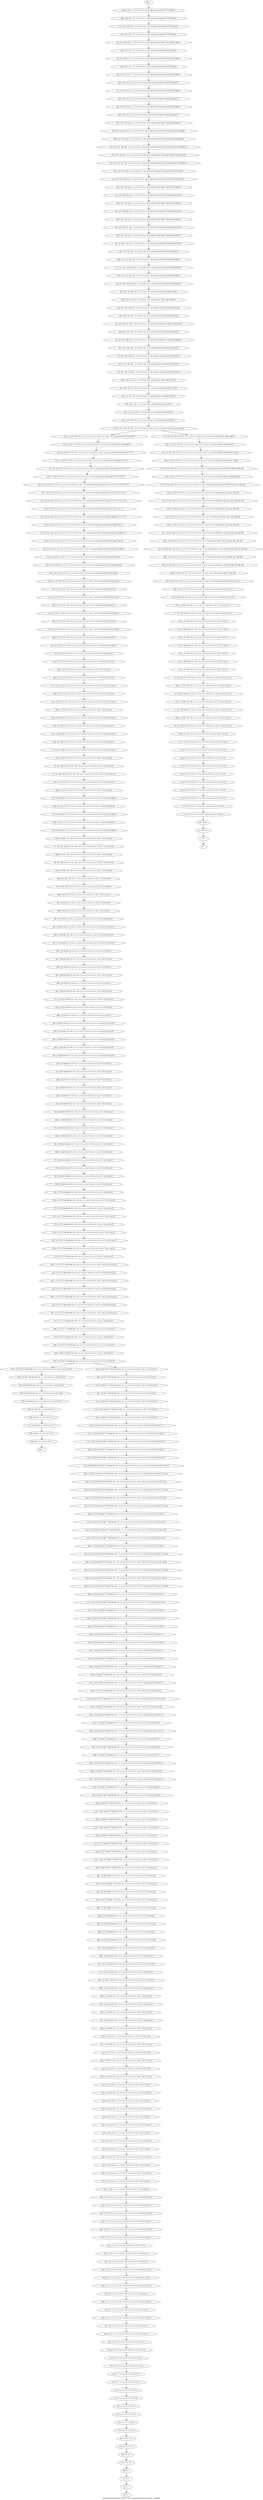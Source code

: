 digraph G {
graph [label="Tree-decomposition of width 11 for register allocator (function _waddch)"]
0[label="0 | : "];
1[label="1 | 177 : "];
2[label="2 | 176 177 : "];
3[label="3 | 15 176 : 0 1 2 3 4 5 6 7 8 9 10 11 16 17 18 19 "];
4[label="4 | 15 175 176 : 0 1 2 3 4 5 6 7 8 9 10 11 16 17 18 19 "];
5[label="5 | 15 174 175 176 : 0 1 2 3 4 5 6 7 8 9 10 11 16 17 18 19 "];
6[label="6 | 15 173 174 176 : 0 1 2 3 4 5 6 7 8 9 10 11 16 17 18 19 "];
7[label="7 | 15 172 173 176 : 0 1 2 3 4 5 6 7 8 9 10 11 16 17 18 19 "];
8[label="8 | 15 171 172 176 : 0 1 2 3 4 5 6 7 8 9 10 11 16 17 18 19 "];
9[label="9 | 15 170 171 172 176 : 0 1 2 3 4 5 6 7 8 9 10 11 16 17 18 19 "];
10[label="10 | 15 169 170 172 176 : 0 1 2 3 4 5 6 7 8 9 10 11 16 17 18 19 112 113 "];
11[label="11 | 15 168 169 172 176 : 0 1 2 3 4 5 6 7 8 9 10 11 16 17 18 19 112 113 "];
12[label="12 | 15 167 168 172 176 : 0 1 2 3 4 5 6 7 8 9 10 11 16 17 18 19 112 113 "];
13[label="13 | 15 166 167 172 176 : 0 1 2 3 4 5 6 7 8 9 10 11 16 17 18 19 112 113 "];
14[label="14 | 15 165 166 172 176 : 0 1 2 3 4 5 6 7 8 9 10 11 16 17 18 19 "];
15[label="15 | 15 164 165 172 176 : 0 1 2 3 4 5 6 7 8 9 10 11 16 17 18 19 "];
16[label="16 | 15 163 164 172 176 : 0 1 2 3 4 5 6 7 8 9 10 11 16 17 18 19 "];
17[label="17 | 15 162 163 172 176 : 0 1 2 3 4 5 6 7 8 9 10 11 16 17 18 19 110 111 "];
18[label="18 | 15 161 162 172 176 : 0 1 2 3 4 5 6 7 8 9 10 11 16 17 18 19 24 25 110 111 "];
19[label="19 | 15 160 161 172 176 : 0 1 2 3 4 5 6 7 8 9 10 11 16 17 18 19 24 25 60 61 108 109 110 111 "];
20[label="20 | 15 159 160 172 176 : 0 1 2 3 4 5 6 7 8 9 10 11 16 17 18 19 24 25 60 61 102 103 106 107 108 109 "];
21[label="21 | 15 158 159 172 176 : 0 1 2 3 4 5 6 7 8 9 10 11 16 17 18 19 24 25 60 61 102 103 104 105 106 107 108 109 "];
22[label="22 | 15 157 158 172 176 : 0 1 2 3 4 5 6 7 8 9 10 11 16 17 18 19 24 25 60 61 102 103 104 105 106 107 "];
23[label="23 | 15 156 157 172 176 : 0 1 2 3 4 5 6 7 8 9 10 11 16 17 18 19 24 25 60 61 102 103 104 105 "];
24[label="24 | 15 155 156 172 176 : 0 1 2 3 4 5 6 7 8 9 10 11 16 17 18 19 24 25 60 61 100 101 102 103 104 105 "];
25[label="25 | 15 154 155 172 176 : 0 1 2 3 4 5 6 7 8 9 10 11 16 17 18 19 24 25 60 61 66 67 98 99 100 101 102 103 "];
26[label="26 | 15 153 154 172 176 : 0 1 2 3 4 5 6 7 8 9 10 11 16 17 18 19 24 25 60 61 62 63 66 67 98 99 100 101 "];
27[label="27 | 15 152 153 172 176 : 0 1 2 3 4 5 6 7 8 9 10 11 16 17 18 19 24 25 60 61 62 63 66 67 98 99 "];
28[label="28 | 127 151 152 : 0 1 4 5 8 9 10 11 24 25 60 61 62 63 66 67 94 95 "];
29[label="29 | 127 150 151 152 : 0 1 4 5 8 9 10 11 24 25 60 61 62 63 66 67 94 95 "];
30[label="30 | 127 149 150 152 : 0 1 4 5 8 9 10 11 24 25 60 61 62 63 66 67 94 95 96 97 "];
31[label="31 | 127 148 149 152 : 0 1 4 5 8 9 10 11 24 25 60 61 62 63 66 67 94 95 96 97 "];
32[label="32 | 127 147 148 152 : 0 1 4 5 8 9 10 11 24 25 60 61 62 63 66 67 92 93 94 95 96 97 "];
33[label="33 | 127 146 147 152 : 0 1 4 5 8 9 10 11 24 25 60 61 62 63 66 67 86 87 92 93 94 95 "];
34[label="34 | 127 145 146 152 : 0 1 4 5 8 9 10 11 24 25 60 61 62 63 66 67 86 87 92 93 "];
35[label="35 | 127 144 145 152 : 0 1 4 5 8 9 10 11 24 25 60 61 62 63 66 67 86 87 "];
36[label="36 | 127 143 144 145 152 : 0 1 4 5 8 9 10 11 24 25 60 61 62 63 66 67 82 83 86 87 "];
37[label="37 | 127 142 143 145 152 : 0 1 4 5 8 9 10 11 24 25 60 61 62 63 66 67 82 83 86 87 "];
38[label="38 | 127 141 142 152 : 0 1 4 5 8 9 10 11 24 25 60 61 62 63 66 67 82 83 84 85 86 87 "];
39[label="39 | 127 140 141 152 : 0 1 4 5 8 9 10 11 24 25 60 61 62 63 66 67 82 83 84 85 86 87 "];
40[label="40 | 127 139 140 152 : 0 1 4 5 8 9 10 11 24 25 60 61 62 63 66 67 82 83 84 85 86 87 "];
41[label="41 | 127 138 139 140 : 0 1 4 5 8 9 10 11 24 25 60 61 62 63 66 67 82 83 84 85 86 87 "];
42[label="42 | 127 137 138 140 : 0 1 4 5 8 9 10 11 24 25 60 61 62 63 66 67 82 83 84 85 86 87 90 91 "];
43[label="43 | 127 136 137 140 : 0 1 4 5 8 9 10 11 24 25 60 61 62 63 66 67 82 83 84 85 86 87 88 89 90 91 "];
44[label="44 | 127 135 136 140 : 0 1 4 5 8 9 10 11 24 25 60 61 62 63 66 67 82 83 84 85 86 87 88 89 90 91 "];
45[label="45 | 127 134 135 140 : 0 1 4 5 8 9 10 11 24 25 60 61 62 63 66 67 82 83 84 85 86 87 88 89 "];
46[label="46 | 127 133 134 : 0 1 4 5 8 9 10 11 24 25 60 61 62 63 66 67 82 83 84 85 86 87 "];
47[label="47 | 127 132 133 : 0 1 4 5 8 9 10 11 24 25 60 61 62 63 66 67 82 83 84 85 86 87 "];
48[label="48 | 127 131 132 : 0 1 4 5 8 9 10 11 24 25 60 61 62 63 66 67 82 83 84 85 86 87 "];
49[label="49 | 127 130 131 : 0 1 4 5 8 9 10 11 24 25 60 61 62 63 66 67 80 81 82 83 84 85 "];
50[label="50 | 127 129 130 : 0 1 4 5 8 9 10 11 24 25 60 61 62 63 66 67 78 79 80 81 82 83 "];
51[label="51 | 127 128 129 : 0 1 4 5 8 9 10 11 24 25 60 61 62 63 66 67 78 79 80 81 "];
52[label="52 | 15 126 127 172 176 : 0 1 2 3 4 5 6 7 8 9 10 11 16 17 18 19 24 25 60 61 62 63 66 67 76 77 "];
53[label="53 | 15 125 126 172 176 : 0 1 2 3 4 5 6 7 8 9 10 11 16 17 18 19 24 25 60 61 62 63 66 67 74 75 76 77 "];
54[label="54 | 15 124 125 172 176 : 0 1 2 3 4 5 6 7 8 9 10 11 16 17 18 19 24 25 60 61 62 63 66 67 70 71 72 73 74 75 76 77 "];
55[label="55 | 15 123 124 172 176 : 0 1 2 3 4 5 6 7 8 9 10 11 16 17 18 19 24 25 60 61 62 63 66 67 70 71 72 73 74 75 "];
56[label="56 | 15 122 123 172 176 : 0 1 2 3 4 5 6 7 8 9 10 11 16 17 18 19 24 25 60 61 62 63 66 67 68 69 70 71 72 73 "];
57[label="57 | 15 121 122 172 176 : 0 1 2 3 4 5 6 7 8 9 10 11 16 17 18 19 24 25 60 61 62 63 64 65 66 67 68 69 70 71 "];
58[label="58 | 15 120 121 172 176 : 0 1 2 3 4 5 6 7 8 9 10 11 16 17 18 19 24 25 60 61 62 63 64 65 66 67 68 69 "];
59[label="59 | 15 119 120 172 176 : 0 1 2 3 4 5 6 7 8 9 10 11 16 17 18 19 24 25 60 61 62 63 64 65 66 67 "];
60[label="60 | 15 118 119 172 176 : 0 1 2 3 4 5 6 7 8 9 10 11 16 17 18 19 24 25 60 61 62 63 64 65 "];
61[label="61 | 15 117 118 172 176 : 0 1 2 3 4 5 6 7 8 9 10 11 16 17 18 19 24 25 58 59 60 61 62 63 "];
62[label="62 | 15 116 117 172 176 : 0 1 2 3 4 5 6 7 8 9 10 11 16 17 18 19 24 25 56 57 58 59 60 61 "];
63[label="63 | 15 115 116 172 176 : 0 1 2 3 4 5 6 7 8 9 10 11 16 17 18 19 24 25 54 55 56 57 58 59 "];
64[label="64 | 15 114 115 172 176 : 0 1 2 3 4 5 6 7 8 9 10 11 16 17 18 19 24 25 54 55 56 57 "];
65[label="65 | 15 113 114 172 176 : 0 1 2 3 4 5 6 7 8 9 10 11 16 17 18 19 24 25 54 55 "];
66[label="66 | 15 112 113 172 176 : 0 1 2 3 4 5 6 7 8 9 10 11 16 17 18 19 24 25 52 53 "];
67[label="67 | 15 111 112 113 172 176 : 0 1 2 3 4 5 6 7 8 9 10 11 16 17 18 19 24 25 52 53 "];
68[label="68 | 15 110 111 113 172 176 : 0 1 2 3 4 5 6 7 8 9 10 11 16 17 18 19 24 25 52 53 "];
69[label="69 | 15 109 110 113 172 176 : 0 1 2 3 4 5 6 7 8 9 10 11 16 17 18 19 24 25 50 51 "];
70[label="70 | 15 108 109 113 172 176 : 0 1 2 3 4 5 6 7 8 9 10 11 16 17 18 19 24 25 50 51 "];
71[label="71 | 15 107 108 113 172 176 : 0 1 2 3 4 5 6 7 8 9 10 11 16 17 18 19 24 25 50 51 "];
72[label="72 | 15 106 107 113 172 176 : 0 1 2 3 4 5 6 7 8 9 10 11 16 17 18 19 24 25 "];
73[label="73 | 15 105 106 107 113 172 176 : 0 1 2 3 4 5 6 7 8 9 10 11 16 17 18 19 24 25 "];
74[label="74 | 15 104 105 113 172 176 : 0 1 2 3 4 5 6 7 8 9 10 11 16 17 18 19 24 25 48 49 "];
75[label="75 | 15 103 104 113 172 176 : 0 1 2 3 4 5 6 7 8 9 10 11 16 17 18 19 24 25 48 49 "];
76[label="76 | 15 102 103 113 172 176 : 0 1 2 3 4 5 6 7 8 9 10 11 16 17 18 19 24 25 48 49 "];
77[label="77 | 15 101 102 113 172 176 : 0 1 2 3 4 5 6 7 8 9 10 11 16 17 18 19 24 25 "];
78[label="78 | 15 100 101 113 172 176 : 0 1 2 3 4 5 6 7 8 9 10 11 16 17 18 19 24 25 "];
79[label="79 | 15 99 100 172 176 : 0 1 2 3 4 5 6 7 8 9 10 11 16 17 18 19 24 25 "];
80[label="80 | 15 98 99 172 176 : 0 1 2 3 4 5 6 7 8 9 10 11 16 17 18 19 24 25 "];
81[label="81 | 15 97 98 172 176 : 0 1 2 3 4 5 6 7 8 9 10 11 16 17 18 19 24 25 46 47 "];
82[label="82 | 15 96 97 98 172 176 : 0 1 2 3 4 5 6 7 8 9 10 11 16 17 18 19 24 25 46 47 "];
83[label="83 | 15 95 96 98 172 176 : 0 1 2 3 4 5 6 7 8 9 10 11 16 17 18 19 24 25 46 47 "];
84[label="84 | 15 94 95 98 172 176 : 0 1 2 3 4 5 6 7 8 9 10 11 16 17 18 19 24 25 "];
85[label="85 | 15 93 94 98 172 176 : 0 1 2 3 4 5 6 7 8 9 10 11 16 17 18 19 24 25 "];
86[label="86 | 15 92 93 98 172 176 : 0 1 2 3 4 5 6 7 8 9 10 11 16 17 18 19 24 25 "];
87[label="87 | 15 91 92 93 98 172 176 : 0 1 2 3 4 5 6 7 8 9 10 11 16 17 18 19 24 25 "];
88[label="88 | 15 90 91 98 172 176 : 0 1 2 3 4 5 6 7 8 9 10 11 16 17 18 19 24 25 44 45 "];
89[label="89 | 15 89 90 98 172 176 : 0 1 2 3 4 5 6 7 8 9 10 11 16 17 18 19 24 25 44 45 "];
90[label="90 | 15 88 89 98 172 176 : 0 1 2 3 4 5 6 7 8 9 10 11 16 17 18 19 24 25 44 45 "];
91[label="91 | 15 87 88 98 172 176 : 0 1 2 3 4 5 6 7 8 9 10 11 16 17 18 19 24 25 "];
92[label="92 | 15 86 87 98 172 176 : 0 1 2 3 4 5 6 7 8 9 10 11 16 17 18 19 24 25 "];
93[label="93 | 15 85 86 98 172 176 : 0 1 2 3 4 5 6 7 8 9 10 11 16 17 18 19 24 25 "];
94[label="94 | 15 84 85 86 98 172 176 : 0 1 2 3 4 5 6 7 8 9 10 11 16 17 18 19 24 25 "];
95[label="95 | 15 83 84 86 98 172 176 : 0 1 2 3 4 5 6 7 8 9 10 11 16 17 18 19 24 25 "];
96[label="96 | 15 82 83 86 98 172 176 : 0 1 2 3 4 5 6 7 8 9 10 11 16 17 18 19 24 25 "];
97[label="97 | 15 81 82 86 98 172 176 : 0 1 2 3 4 5 6 7 8 9 10 11 16 17 18 19 24 25 "];
98[label="98 | 15 80 81 86 98 172 176 : 0 1 2 3 4 5 6 7 8 9 10 11 16 17 18 19 24 25 "];
99[label="99 | 15 79 80 86 98 172 176 : 0 1 2 3 4 5 6 7 8 9 10 11 16 17 18 19 24 25 "];
100[label="100 | 15 78 79 80 86 98 172 176 : 0 1 2 3 4 5 6 7 8 9 10 11 16 17 18 19 24 25 "];
101[label="101 | 15 77 78 80 86 98 172 176 : 0 1 2 3 4 5 6 7 8 9 10 11 16 17 18 19 24 25 "];
102[label="102 | 15 76 77 80 86 98 172 176 : 0 1 2 3 4 5 6 7 8 9 10 11 16 17 18 19 24 25 "];
103[label="103 | 15 75 76 77 80 86 98 172 176 : 0 1 2 3 4 5 6 7 8 9 10 11 16 17 18 19 24 25 "];
104[label="104 | 15 74 75 77 80 86 98 176 : 0 1 2 3 4 5 6 7 8 9 10 11 16 17 18 19 24 25 42 43 "];
105[label="105 | 15 73 74 77 80 86 98 176 : 0 1 2 3 4 5 6 7 8 9 10 11 16 17 18 19 24 25 42 43 "];
106[label="106 | 15 72 73 77 80 86 98 176 : 0 1 2 3 4 5 6 7 8 9 10 11 16 17 18 19 24 25 42 43 "];
107[label="107 | 15 71 72 77 80 86 98 176 : 0 1 2 3 4 5 6 7 8 9 10 11 16 17 18 19 24 25 42 43 "];
108[label="108 | 15 70 71 77 80 86 98 176 : 0 1 2 3 4 5 6 7 8 9 10 11 16 17 18 19 24 25 "];
109[label="109 | 15 69 70 77 80 86 98 176 : 0 1 2 3 4 5 6 7 8 9 10 11 16 17 18 19 24 25 "];
110[label="110 | 15 67 69 77 80 86 98 176 : 0 1 2 3 4 5 6 7 8 9 10 11 16 17 18 19 24 25 "];
111[label="111 | 67 68 69 : 0 1 4 5 8 9 10 11 "];
112[label="112 | 15 66 67 77 80 86 98 176 : 0 1 2 3 4 5 6 7 8 9 10 11 16 17 18 19 24 25 "];
113[label="113 | 15 65 66 77 80 86 98 176 : 0 1 2 3 4 5 6 7 8 9 10 11 16 17 18 19 24 25 "];
114[label="114 | 15 64 65 66 77 80 86 98 176 : 0 1 2 3 4 5 6 7 8 9 10 11 16 17 18 19 24 25 "];
115[label="115 | 15 63 64 66 77 80 86 98 176 : 0 1 2 3 4 5 6 7 8 9 10 11 16 17 18 19 24 25 34 35 36 37 "];
116[label="116 | 15 62 63 64 66 77 80 86 98 176 : 0 1 2 3 4 5 6 7 8 9 10 11 16 17 18 19 24 25 34 35 36 37 "];
117[label="117 | 15 61 62 63 64 66 77 80 86 98 176 : 0 1 2 3 4 5 6 7 8 9 10 11 16 17 18 19 24 25 34 35 36 37 "];
118[label="118 | 15 60 61 63 64 66 77 80 86 98 176 : 0 1 2 3 4 5 6 7 8 9 10 11 16 17 18 19 24 25 34 35 36 37 "];
119[label="119 | 15 59 60 61 63 64 66 77 80 86 98 176 : 0 1 2 3 4 5 6 7 8 9 10 11 16 17 18 19 24 25 34 35 36 37 40 41 "];
120[label="120 | 15 58 59 63 64 66 77 80 86 98 176 : 0 1 2 3 4 5 6 7 8 9 10 11 16 17 18 19 24 25 34 35 36 37 40 41 "];
121[label="121 | 15 57 58 63 64 66 77 80 86 98 176 : 0 1 2 3 4 5 6 7 8 9 10 11 16 17 18 19 24 25 34 35 36 37 40 41 "];
122[label="122 | 15 56 57 63 64 66 77 80 86 98 176 : 0 1 2 3 4 5 6 7 8 9 10 11 16 17 18 19 24 25 34 35 36 37 "];
123[label="123 | 15 55 56 57 63 64 66 77 80 86 98 176 : 0 1 2 3 4 5 6 7 8 9 10 11 16 17 18 19 24 25 34 35 36 37 "];
124[label="124 | 15 54 55 63 64 66 77 80 86 98 176 : 0 1 2 3 4 5 6 7 8 9 10 11 16 17 18 19 24 25 34 35 36 37 38 39 "];
125[label="125 | 15 53 54 63 64 66 77 80 86 98 176 : 0 1 2 3 4 5 6 7 8 9 10 11 16 17 18 19 24 25 34 35 36 37 38 39 "];
126[label="126 | 15 52 53 63 64 66 77 80 86 98 176 : 0 1 2 3 4 5 6 7 8 9 10 11 16 17 18 19 24 25 34 35 36 37 38 39 "];
127[label="127 | 15 51 52 63 64 66 77 80 86 98 176 : 0 1 2 3 4 5 6 7 8 9 10 11 16 17 18 19 24 25 34 35 36 37 "];
128[label="128 | 15 50 51 63 64 66 77 80 86 98 176 : 0 1 2 3 4 5 6 7 8 9 10 11 16 17 18 19 24 25 34 35 36 37 "];
129[label="129 | 15 49 50 63 66 77 80 86 98 176 : 0 1 2 3 4 5 6 7 8 9 10 11 16 17 18 19 24 25 34 35 36 37 "];
130[label="130 | 15 48 49 63 66 77 80 86 98 176 : 0 1 2 3 4 5 6 7 8 9 10 11 16 17 18 19 24 25 34 35 36 37 "];
131[label="131 | 15 47 48 66 77 80 86 98 176 : 0 1 2 3 4 5 6 7 8 9 10 11 16 17 18 19 24 25 34 35 36 37 "];
132[label="132 | 15 46 47 66 77 80 86 98 176 : 0 1 2 3 4 5 6 7 8 9 10 11 16 17 18 19 24 25 32 33 34 35 36 37 "];
133[label="133 | 15 45 46 66 77 80 86 98 176 : 0 1 2 3 4 5 6 7 8 9 10 11 16 17 18 19 24 25 32 33 34 35 "];
134[label="134 | 15 44 45 66 77 80 86 98 176 : 0 1 2 3 4 5 6 7 8 9 10 11 16 17 18 19 24 25 30 31 32 33 "];
135[label="135 | 15 43 44 66 77 80 86 98 176 : 0 1 2 3 4 5 6 7 8 9 10 11 16 17 18 19 24 25 30 31 "];
136[label="136 | 15 42 43 66 77 80 86 98 176 : 0 1 2 3 4 5 6 7 8 9 10 11 16 17 18 19 24 25 28 29 30 31 "];
137[label="137 | 15 41 42 66 77 80 86 98 176 : 0 1 2 3 4 5 6 7 8 9 10 11 16 17 18 19 24 25 28 29 30 31 "];
138[label="138 | 15 40 41 66 77 80 86 98 176 : 0 1 2 3 4 5 6 7 8 9 10 11 16 17 18 19 24 25 28 29 "];
139[label="139 | 15 39 40 66 77 80 86 98 176 : 0 1 2 3 4 5 6 7 8 9 10 11 16 17 18 19 24 25 "];
140[label="140 | 15 38 39 66 77 80 86 98 176 : 0 1 2 3 4 5 6 7 8 9 10 11 16 17 18 19 24 25 "];
141[label="141 | 15 37 38 66 77 80 86 98 176 : 0 1 2 3 4 5 6 7 8 9 10 11 16 17 18 19 24 25 "];
142[label="142 | 15 36 37 38 66 77 80 86 176 : 0 1 2 3 4 5 6 7 8 9 10 11 16 17 18 19 24 25 "];
143[label="143 | 15 35 36 38 66 77 80 176 : 0 1 2 3 4 5 6 7 8 9 10 11 16 17 18 19 24 25 "];
144[label="144 | 15 34 35 38 66 77 80 176 : 0 1 2 3 4 5 6 7 8 9 10 11 16 17 18 19 24 25 "];
145[label="145 | 15 33 34 38 66 80 176 : 0 1 2 3 4 5 6 7 8 9 10 11 16 17 18 19 24 25 "];
146[label="146 | 15 32 33 38 66 80 176 : 0 1 2 3 4 5 6 7 8 9 10 11 16 17 18 19 24 25 "];
147[label="147 | 15 31 32 38 80 176 : 0 1 2 3 4 5 6 7 8 9 10 11 16 17 18 19 24 25 "];
148[label="148 | 15 30 31 38 80 176 : 0 1 2 3 4 5 6 7 8 9 10 11 16 17 18 19 24 25 "];
149[label="149 | 15 29 30 80 176 : 0 1 2 3 4 5 6 7 8 9 10 11 16 17 18 19 24 25 "];
150[label="150 | 15 28 29 80 176 : 0 1 2 3 4 5 6 7 8 9 10 11 16 17 18 19 24 25 "];
151[label="151 | 15 27 28 176 : 0 1 2 3 4 5 6 7 8 9 10 11 16 17 18 19 24 25 "];
152[label="152 | 15 26 27 176 : 0 1 2 3 4 5 6 7 8 9 10 11 16 17 18 19 24 25 "];
153[label="153 | 15 25 26 176 : 0 1 2 3 4 5 6 7 8 9 10 11 16 17 18 19 24 25 "];
154[label="154 | 15 24 25 26 : 0 1 2 3 4 5 6 7 8 9 10 11 16 17 18 19 24 25 "];
155[label="155 | 15 23 24 26 : 0 1 2 3 4 5 6 7 8 9 10 11 16 17 18 19 24 25 "];
156[label="156 | 15 22 23 24 : 0 1 2 3 4 5 6 7 8 9 10 11 16 17 18 19 24 25 "];
157[label="157 | 15 21 22 24 : 0 1 2 3 4 5 6 7 8 9 10 11 16 17 18 19 24 25 "];
158[label="158 | 15 20 21 24 : 0 1 2 3 4 5 6 7 8 9 10 11 16 17 18 19 24 25 "];
159[label="159 | 15 19 20 24 : 0 1 2 3 4 5 6 7 8 9 10 11 16 17 18 19 24 25 "];
160[label="160 | 15 18 19 : 0 1 2 3 4 5 6 7 8 9 10 11 16 17 18 19 24 25 26 27 "];
161[label="161 | 15 17 18 : 0 1 2 3 4 5 6 7 8 9 10 11 16 17 18 19 24 25 26 27 "];
162[label="162 | 15 16 17 : 0 1 2 3 4 5 6 7 8 9 10 11 16 17 18 19 24 25 26 27 "];
163[label="163 | 14 15 : 0 1 2 3 4 5 6 7 8 9 10 11 16 17 18 19 22 23 "];
164[label="164 | 13 14 : 0 1 2 3 4 5 6 7 8 9 10 11 16 17 18 19 20 21 22 23 "];
165[label="165 | 12 13 : 0 1 2 3 4 5 6 7 8 9 10 11 16 17 18 19 20 21 22 23 "];
166[label="166 | 11 12 : 0 1 2 3 4 5 6 7 8 9 10 11 12 13 16 17 18 19 20 21 "];
167[label="167 | 10 11 : 0 1 2 3 4 5 6 7 8 9 10 11 12 13 14 15 16 17 18 19 "];
168[label="168 | 9 10 : 0 1 2 3 4 5 6 7 8 9 10 11 12 13 14 15 16 17 "];
169[label="169 | 8 9 : 0 1 2 3 4 5 6 7 8 9 10 11 12 13 14 15 "];
170[label="170 | 7 8 : 0 1 2 3 4 5 6 7 8 9 10 11 12 13 "];
171[label="171 | 6 7 : 0 1 2 3 4 5 6 7 8 9 10 11 "];
172[label="172 | 5 6 : 0 1 2 3 4 5 6 7 8 9 "];
173[label="173 | 4 5 : 0 1 2 3 4 5 6 7 "];
174[label="174 | 3 4 : 0 1 2 3 4 5 "];
175[label="175 | 2 3 : 0 1 2 3 "];
176[label="176 | 1 2 : 0 1 "];
177[label="177 | 0 1 : "];
178[label="178 | 15 127 152 172 176 : 0 1 2 3 4 5 6 7 8 9 10 11 16 17 18 19 24 25 60 61 62 63 66 67 "];
179[label="179 | 15 67 69 77 80 86 98 176 : 0 1 2 3 4 5 6 7 8 9 10 11 16 17 18 19 24 25 "];
180[label="180 | 15 67 69 77 80 86 98 176 : 0 1 2 3 4 5 6 7 8 9 10 11 16 17 18 19 24 25 "];
181[label="181 | 15 127 152 172 176 : 0 1 2 3 4 5 6 7 8 9 10 11 16 17 18 19 24 25 60 61 62 63 66 67 "];
182[label="182 | : "];
183[label="183 | 127 129 : 0 1 4 5 8 9 10 11 24 25 60 61 62 63 66 67 78 79 80 81 "];
184[label="184 | 127 130 : 0 1 4 5 8 9 10 11 24 25 60 61 62 63 66 67 80 81 82 83 "];
185[label="185 | 127 131 : 0 1 4 5 8 9 10 11 24 25 60 61 62 63 66 67 82 83 84 85 "];
186[label="186 | 127 132 : 0 1 4 5 8 9 10 11 24 25 60 61 62 63 66 67 82 83 84 85 86 87 "];
187[label="187 | 127 133 : 0 1 4 5 8 9 10 11 24 25 60 61 62 63 66 67 82 83 84 85 86 87 "];
188[label="188 | 127 134 : 0 1 4 5 8 9 10 11 24 25 60 61 62 63 66 67 82 83 84 85 86 87 "];
189[label="189 | 127 135 140 : 0 1 4 5 8 9 10 11 24 25 60 61 62 63 66 67 82 83 84 85 86 87 88 89 "];
190[label="190 | 127 136 140 : 0 1 4 5 8 9 10 11 24 25 60 61 62 63 66 67 82 83 84 85 86 87 88 89 90 91 "];
191[label="191 | 127 137 140 : 0 1 4 5 8 9 10 11 24 25 60 61 62 63 66 67 82 83 84 85 86 87 90 91 "];
192[label="192 | 127 138 140 : 0 1 4 5 8 9 10 11 24 25 60 61 62 63 66 67 82 83 84 85 86 87 "];
193[label="193 | 127 139 140 : 0 1 4 5 8 9 10 11 24 25 60 61 62 63 66 67 82 83 84 85 86 87 "];
194[label="194 | 127 140 152 : 0 1 4 5 8 9 10 11 24 25 60 61 62 63 66 67 82 83 84 85 86 87 "];
195[label="195 | 127 141 152 : 0 1 4 5 8 9 10 11 24 25 60 61 62 63 66 67 82 83 84 85 86 87 "];
196[label="196 | 127 142 152 : 0 1 4 5 8 9 10 11 24 25 60 61 62 63 66 67 82 83 86 87 "];
197[label="197 | 127 143 145 152 : 0 1 4 5 8 9 10 11 24 25 60 61 62 63 66 67 82 83 86 87 "];
198[label="198 | 127 145 152 : 0 1 4 5 8 9 10 11 24 25 60 61 62 63 66 67 86 87 "];
199[label="199 | 127 146 152 : 0 1 4 5 8 9 10 11 24 25 60 61 62 63 66 67 86 87 92 93 "];
200[label="200 | 127 147 152 : 0 1 4 5 8 9 10 11 24 25 60 61 62 63 66 67 92 93 94 95 "];
201[label="201 | 127 148 152 : 0 1 4 5 8 9 10 11 24 25 60 61 62 63 66 67 94 95 96 97 "];
202[label="202 | 127 149 152 : 0 1 4 5 8 9 10 11 24 25 60 61 62 63 66 67 94 95 96 97 "];
203[label="203 | 127 150 152 : 0 1 4 5 8 9 10 11 24 25 60 61 62 63 66 67 94 95 "];
204[label="204 | 127 152 : 0 1 4 5 8 9 10 11 24 25 60 61 62 63 66 67 "];
205[label="205 | : "];
206[label="206 | 67 69 : 0 1 4 5 8 9 10 11 "];
207[label="207 | : "];
208[label="208 | 1 : "];
209[label="209 | 2 : 0 1 "];
210[label="210 | 3 : 0 1 2 3 "];
211[label="211 | 4 : 0 1 2 3 4 5 "];
212[label="212 | 5 : 0 1 2 3 4 5 6 7 "];
213[label="213 | 6 : 0 1 2 3 4 5 6 7 8 9 "];
214[label="214 | 7 : 0 1 2 3 4 5 6 7 8 9 10 11 "];
215[label="215 | 8 : 0 1 2 3 4 5 6 7 8 9 10 11 12 13 "];
216[label="216 | 9 : 0 1 2 3 4 5 6 7 8 9 10 11 12 13 14 15 "];
217[label="217 | 10 : 0 1 2 3 4 5 6 7 8 9 10 11 12 13 14 15 16 17 "];
218[label="218 | 11 : 0 1 2 3 4 5 6 7 8 9 10 11 12 13 16 17 18 19 "];
219[label="219 | 12 : 0 1 2 3 4 5 6 7 8 9 10 11 16 17 18 19 20 21 "];
220[label="220 | 13 : 0 1 2 3 4 5 6 7 8 9 10 11 16 17 18 19 20 21 22 23 "];
221[label="221 | 14 : 0 1 2 3 4 5 6 7 8 9 10 11 16 17 18 19 22 23 "];
222[label="222 | 15 : 0 1 2 3 4 5 6 7 8 9 10 11 16 17 18 19 "];
223[label="223 | 15 17 : 0 1 2 3 4 5 6 7 8 9 10 11 16 17 18 19 24 25 26 27 "];
224[label="224 | 15 18 : 0 1 2 3 4 5 6 7 8 9 10 11 16 17 18 19 24 25 26 27 "];
225[label="225 | 15 19 : 0 1 2 3 4 5 6 7 8 9 10 11 16 17 18 19 24 25 "];
226[label="226 | 15 20 24 : 0 1 2 3 4 5 6 7 8 9 10 11 16 17 18 19 24 25 "];
227[label="227 | 15 21 24 : 0 1 2 3 4 5 6 7 8 9 10 11 16 17 18 19 24 25 "];
228[label="228 | 15 22 24 : 0 1 2 3 4 5 6 7 8 9 10 11 16 17 18 19 24 25 "];
229[label="229 | 15 23 24 : 0 1 2 3 4 5 6 7 8 9 10 11 16 17 18 19 24 25 "];
230[label="230 | 15 24 26 : 0 1 2 3 4 5 6 7 8 9 10 11 16 17 18 19 24 25 "];
231[label="231 | 15 25 26 : 0 1 2 3 4 5 6 7 8 9 10 11 16 17 18 19 24 25 "];
232[label="232 | 15 26 176 : 0 1 2 3 4 5 6 7 8 9 10 11 16 17 18 19 24 25 "];
233[label="233 | 15 27 176 : 0 1 2 3 4 5 6 7 8 9 10 11 16 17 18 19 24 25 "];
234[label="234 | 15 28 176 : 0 1 2 3 4 5 6 7 8 9 10 11 16 17 18 19 24 25 "];
235[label="235 | 15 29 80 176 : 0 1 2 3 4 5 6 7 8 9 10 11 16 17 18 19 24 25 "];
236[label="236 | 15 30 80 176 : 0 1 2 3 4 5 6 7 8 9 10 11 16 17 18 19 24 25 "];
237[label="237 | 15 31 38 80 176 : 0 1 2 3 4 5 6 7 8 9 10 11 16 17 18 19 24 25 "];
238[label="238 | 15 32 38 80 176 : 0 1 2 3 4 5 6 7 8 9 10 11 16 17 18 19 24 25 "];
239[label="239 | 15 33 38 66 80 176 : 0 1 2 3 4 5 6 7 8 9 10 11 16 17 18 19 24 25 "];
240[label="240 | 15 34 38 66 80 176 : 0 1 2 3 4 5 6 7 8 9 10 11 16 17 18 19 24 25 "];
241[label="241 | 15 35 38 66 77 80 176 : 0 1 2 3 4 5 6 7 8 9 10 11 16 17 18 19 24 25 "];
242[label="242 | 15 36 38 66 77 80 176 : 0 1 2 3 4 5 6 7 8 9 10 11 16 17 18 19 24 25 "];
243[label="243 | 15 37 38 66 77 80 86 176 : 0 1 2 3 4 5 6 7 8 9 10 11 16 17 18 19 24 25 "];
244[label="244 | 15 38 66 77 80 86 98 176 : 0 1 2 3 4 5 6 7 8 9 10 11 16 17 18 19 24 25 "];
245[label="245 | 15 39 66 77 80 86 98 176 : 0 1 2 3 4 5 6 7 8 9 10 11 16 17 18 19 24 25 "];
246[label="246 | 15 40 66 77 80 86 98 176 : 0 1 2 3 4 5 6 7 8 9 10 11 16 17 18 19 24 25 "];
247[label="247 | 15 41 66 77 80 86 98 176 : 0 1 2 3 4 5 6 7 8 9 10 11 16 17 18 19 24 25 28 29 "];
248[label="248 | 15 42 66 77 80 86 98 176 : 0 1 2 3 4 5 6 7 8 9 10 11 16 17 18 19 24 25 28 29 30 31 "];
249[label="249 | 15 43 66 77 80 86 98 176 : 0 1 2 3 4 5 6 7 8 9 10 11 16 17 18 19 24 25 30 31 "];
250[label="250 | 15 44 66 77 80 86 98 176 : 0 1 2 3 4 5 6 7 8 9 10 11 16 17 18 19 24 25 30 31 "];
251[label="251 | 15 45 66 77 80 86 98 176 : 0 1 2 3 4 5 6 7 8 9 10 11 16 17 18 19 24 25 32 33 "];
252[label="252 | 15 46 66 77 80 86 98 176 : 0 1 2 3 4 5 6 7 8 9 10 11 16 17 18 19 24 25 32 33 34 35 "];
253[label="253 | 15 47 66 77 80 86 98 176 : 0 1 2 3 4 5 6 7 8 9 10 11 16 17 18 19 24 25 34 35 36 37 "];
254[label="254 | 15 48 66 77 80 86 98 176 : 0 1 2 3 4 5 6 7 8 9 10 11 16 17 18 19 24 25 34 35 36 37 "];
255[label="255 | 15 49 63 66 77 80 86 98 176 : 0 1 2 3 4 5 6 7 8 9 10 11 16 17 18 19 24 25 34 35 36 37 "];
256[label="256 | 15 50 63 66 77 80 86 98 176 : 0 1 2 3 4 5 6 7 8 9 10 11 16 17 18 19 24 25 34 35 36 37 "];
257[label="257 | 15 51 63 64 66 77 80 86 98 176 : 0 1 2 3 4 5 6 7 8 9 10 11 16 17 18 19 24 25 34 35 36 37 "];
258[label="258 | 15 52 63 64 66 77 80 86 98 176 : 0 1 2 3 4 5 6 7 8 9 10 11 16 17 18 19 24 25 34 35 36 37 "];
259[label="259 | 15 53 63 64 66 77 80 86 98 176 : 0 1 2 3 4 5 6 7 8 9 10 11 16 17 18 19 24 25 34 35 36 37 38 39 "];
260[label="260 | 15 54 63 64 66 77 80 86 98 176 : 0 1 2 3 4 5 6 7 8 9 10 11 16 17 18 19 24 25 34 35 36 37 38 39 "];
261[label="261 | 15 55 63 64 66 77 80 86 98 176 : 0 1 2 3 4 5 6 7 8 9 10 11 16 17 18 19 24 25 34 35 36 37 "];
262[label="262 | 15 57 63 64 66 77 80 86 98 176 : 0 1 2 3 4 5 6 7 8 9 10 11 16 17 18 19 24 25 34 35 36 37 "];
263[label="263 | 15 58 63 64 66 77 80 86 98 176 : 0 1 2 3 4 5 6 7 8 9 10 11 16 17 18 19 24 25 34 35 36 37 40 41 "];
264[label="264 | 15 59 63 64 66 77 80 86 98 176 : 0 1 2 3 4 5 6 7 8 9 10 11 16 17 18 19 24 25 34 35 36 37 40 41 "];
265[label="265 | 15 61 63 64 66 77 80 86 98 176 : 0 1 2 3 4 5 6 7 8 9 10 11 16 17 18 19 24 25 34 35 36 37 "];
266[label="266 | 15 64 66 77 80 86 98 176 : 0 1 2 3 4 5 6 7 8 9 10 11 16 17 18 19 24 25 "];
267[label="267 | 15 66 77 80 86 98 176 : 0 1 2 3 4 5 6 7 8 9 10 11 16 17 18 19 24 25 "];
268[label="268 | 15 67 77 80 86 98 176 : 0 1 2 3 4 5 6 7 8 9 10 11 16 17 18 19 24 25 "];
269[label="269 | 15 69 77 80 86 98 176 : 0 1 2 3 4 5 6 7 8 9 10 11 16 17 18 19 24 25 "];
270[label="270 | 15 70 77 80 86 98 176 : 0 1 2 3 4 5 6 7 8 9 10 11 16 17 18 19 24 25 "];
271[label="271 | 15 71 77 80 86 98 176 : 0 1 2 3 4 5 6 7 8 9 10 11 16 17 18 19 24 25 "];
272[label="272 | 15 72 77 80 86 98 176 : 0 1 2 3 4 5 6 7 8 9 10 11 16 17 18 19 24 25 42 43 "];
273[label="273 | 15 73 77 80 86 98 176 : 0 1 2 3 4 5 6 7 8 9 10 11 16 17 18 19 24 25 42 43 "];
274[label="274 | 15 74 77 80 86 98 176 : 0 1 2 3 4 5 6 7 8 9 10 11 16 17 18 19 24 25 42 43 "];
275[label="275 | 15 75 77 80 86 98 176 : 0 1 2 3 4 5 6 7 8 9 10 11 16 17 18 19 24 25 "];
276[label="276 | 15 77 80 86 98 172 176 : 0 1 2 3 4 5 6 7 8 9 10 11 16 17 18 19 24 25 "];
277[label="277 | 15 78 80 86 98 172 176 : 0 1 2 3 4 5 6 7 8 9 10 11 16 17 18 19 24 25 "];
278[label="278 | 15 80 86 98 172 176 : 0 1 2 3 4 5 6 7 8 9 10 11 16 17 18 19 24 25 "];
279[label="279 | 15 81 86 98 172 176 : 0 1 2 3 4 5 6 7 8 9 10 11 16 17 18 19 24 25 "];
280[label="280 | 15 82 86 98 172 176 : 0 1 2 3 4 5 6 7 8 9 10 11 16 17 18 19 24 25 "];
281[label="281 | 15 83 86 98 172 176 : 0 1 2 3 4 5 6 7 8 9 10 11 16 17 18 19 24 25 "];
282[label="282 | 15 84 86 98 172 176 : 0 1 2 3 4 5 6 7 8 9 10 11 16 17 18 19 24 25 "];
283[label="283 | 15 86 98 172 176 : 0 1 2 3 4 5 6 7 8 9 10 11 16 17 18 19 24 25 "];
284[label="284 | 15 87 98 172 176 : 0 1 2 3 4 5 6 7 8 9 10 11 16 17 18 19 24 25 "];
285[label="285 | 15 88 98 172 176 : 0 1 2 3 4 5 6 7 8 9 10 11 16 17 18 19 24 25 "];
286[label="286 | 15 89 98 172 176 : 0 1 2 3 4 5 6 7 8 9 10 11 16 17 18 19 24 25 44 45 "];
287[label="287 | 15 90 98 172 176 : 0 1 2 3 4 5 6 7 8 9 10 11 16 17 18 19 24 25 44 45 "];
288[label="288 | 15 91 98 172 176 : 0 1 2 3 4 5 6 7 8 9 10 11 16 17 18 19 24 25 "];
289[label="289 | 15 93 98 172 176 : 0 1 2 3 4 5 6 7 8 9 10 11 16 17 18 19 24 25 "];
290[label="290 | 15 94 98 172 176 : 0 1 2 3 4 5 6 7 8 9 10 11 16 17 18 19 24 25 "];
291[label="291 | 15 95 98 172 176 : 0 1 2 3 4 5 6 7 8 9 10 11 16 17 18 19 24 25 "];
292[label="292 | 15 96 98 172 176 : 0 1 2 3 4 5 6 7 8 9 10 11 16 17 18 19 24 25 46 47 "];
293[label="293 | 15 98 172 176 : 0 1 2 3 4 5 6 7 8 9 10 11 16 17 18 19 24 25 "];
294[label="294 | 15 99 172 176 : 0 1 2 3 4 5 6 7 8 9 10 11 16 17 18 19 24 25 "];
295[label="295 | 15 100 172 176 : 0 1 2 3 4 5 6 7 8 9 10 11 16 17 18 19 24 25 "];
296[label="296 | 15 101 113 172 176 : 0 1 2 3 4 5 6 7 8 9 10 11 16 17 18 19 24 25 "];
297[label="297 | 15 102 113 172 176 : 0 1 2 3 4 5 6 7 8 9 10 11 16 17 18 19 24 25 "];
298[label="298 | 15 103 113 172 176 : 0 1 2 3 4 5 6 7 8 9 10 11 16 17 18 19 24 25 48 49 "];
299[label="299 | 15 104 113 172 176 : 0 1 2 3 4 5 6 7 8 9 10 11 16 17 18 19 24 25 48 49 "];
300[label="300 | 15 105 113 172 176 : 0 1 2 3 4 5 6 7 8 9 10 11 16 17 18 19 24 25 "];
301[label="301 | 15 107 113 172 176 : 0 1 2 3 4 5 6 7 8 9 10 11 16 17 18 19 24 25 "];
302[label="302 | 15 108 113 172 176 : 0 1 2 3 4 5 6 7 8 9 10 11 16 17 18 19 24 25 50 51 "];
303[label="303 | 15 109 113 172 176 : 0 1 2 3 4 5 6 7 8 9 10 11 16 17 18 19 24 25 50 51 "];
304[label="304 | 15 110 113 172 176 : 0 1 2 3 4 5 6 7 8 9 10 11 16 17 18 19 24 25 "];
305[label="305 | 15 111 113 172 176 : 0 1 2 3 4 5 6 7 8 9 10 11 16 17 18 19 24 25 52 53 "];
306[label="306 | 15 113 172 176 : 0 1 2 3 4 5 6 7 8 9 10 11 16 17 18 19 24 25 "];
307[label="307 | 15 114 172 176 : 0 1 2 3 4 5 6 7 8 9 10 11 16 17 18 19 24 25 54 55 "];
308[label="308 | 15 115 172 176 : 0 1 2 3 4 5 6 7 8 9 10 11 16 17 18 19 24 25 54 55 56 57 "];
309[label="309 | 15 116 172 176 : 0 1 2 3 4 5 6 7 8 9 10 11 16 17 18 19 24 25 56 57 58 59 "];
310[label="310 | 15 117 172 176 : 0 1 2 3 4 5 6 7 8 9 10 11 16 17 18 19 24 25 58 59 60 61 "];
311[label="311 | 15 118 172 176 : 0 1 2 3 4 5 6 7 8 9 10 11 16 17 18 19 24 25 60 61 62 63 "];
312[label="312 | 15 119 172 176 : 0 1 2 3 4 5 6 7 8 9 10 11 16 17 18 19 24 25 60 61 62 63 64 65 "];
313[label="313 | 15 120 172 176 : 0 1 2 3 4 5 6 7 8 9 10 11 16 17 18 19 24 25 60 61 62 63 64 65 66 67 "];
314[label="314 | 15 121 172 176 : 0 1 2 3 4 5 6 7 8 9 10 11 16 17 18 19 24 25 60 61 62 63 64 65 66 67 68 69 "];
315[label="315 | 15 122 172 176 : 0 1 2 3 4 5 6 7 8 9 10 11 16 17 18 19 24 25 60 61 62 63 66 67 68 69 70 71 "];
316[label="316 | 15 123 172 176 : 0 1 2 3 4 5 6 7 8 9 10 11 16 17 18 19 24 25 60 61 62 63 66 67 70 71 72 73 "];
317[label="317 | 15 124 172 176 : 0 1 2 3 4 5 6 7 8 9 10 11 16 17 18 19 24 25 60 61 62 63 66 67 70 71 72 73 74 75 "];
318[label="318 | 15 125 172 176 : 0 1 2 3 4 5 6 7 8 9 10 11 16 17 18 19 24 25 60 61 62 63 66 67 74 75 76 77 "];
319[label="319 | 15 126 172 176 : 0 1 2 3 4 5 6 7 8 9 10 11 16 17 18 19 24 25 60 61 62 63 66 67 76 77 "];
320[label="320 | 15 127 172 176 : 0 1 2 3 4 5 6 7 8 9 10 11 16 17 18 19 24 25 60 61 62 63 66 67 "];
321[label="321 | 15 152 172 176 : 0 1 2 3 4 5 6 7 8 9 10 11 16 17 18 19 24 25 60 61 62 63 66 67 "];
322[label="322 | 15 153 172 176 : 0 1 2 3 4 5 6 7 8 9 10 11 16 17 18 19 24 25 60 61 62 63 66 67 98 99 "];
323[label="323 | 15 154 172 176 : 0 1 2 3 4 5 6 7 8 9 10 11 16 17 18 19 24 25 60 61 66 67 98 99 100 101 "];
324[label="324 | 15 155 172 176 : 0 1 2 3 4 5 6 7 8 9 10 11 16 17 18 19 24 25 60 61 100 101 102 103 "];
325[label="325 | 15 156 172 176 : 0 1 2 3 4 5 6 7 8 9 10 11 16 17 18 19 24 25 60 61 102 103 104 105 "];
326[label="326 | 15 157 172 176 : 0 1 2 3 4 5 6 7 8 9 10 11 16 17 18 19 24 25 60 61 102 103 104 105 "];
327[label="327 | 15 158 172 176 : 0 1 2 3 4 5 6 7 8 9 10 11 16 17 18 19 24 25 60 61 102 103 104 105 106 107 "];
328[label="328 | 15 159 172 176 : 0 1 2 3 4 5 6 7 8 9 10 11 16 17 18 19 24 25 60 61 102 103 106 107 108 109 "];
329[label="329 | 15 160 172 176 : 0 1 2 3 4 5 6 7 8 9 10 11 16 17 18 19 24 25 60 61 108 109 "];
330[label="330 | 15 161 172 176 : 0 1 2 3 4 5 6 7 8 9 10 11 16 17 18 19 24 25 110 111 "];
331[label="331 | 15 162 172 176 : 0 1 2 3 4 5 6 7 8 9 10 11 16 17 18 19 110 111 "];
332[label="332 | 15 163 172 176 : 0 1 2 3 4 5 6 7 8 9 10 11 16 17 18 19 "];
333[label="333 | 15 164 172 176 : 0 1 2 3 4 5 6 7 8 9 10 11 16 17 18 19 "];
334[label="334 | 15 165 172 176 : 0 1 2 3 4 5 6 7 8 9 10 11 16 17 18 19 "];
335[label="335 | 15 166 172 176 : 0 1 2 3 4 5 6 7 8 9 10 11 16 17 18 19 "];
336[label="336 | 15 167 172 176 : 0 1 2 3 4 5 6 7 8 9 10 11 16 17 18 19 112 113 "];
337[label="337 | 15 168 172 176 : 0 1 2 3 4 5 6 7 8 9 10 11 16 17 18 19 112 113 "];
338[label="338 | 15 169 172 176 : 0 1 2 3 4 5 6 7 8 9 10 11 16 17 18 19 112 113 "];
339[label="339 | 15 170 172 176 : 0 1 2 3 4 5 6 7 8 9 10 11 16 17 18 19 "];
340[label="340 | 15 172 176 : 0 1 2 3 4 5 6 7 8 9 10 11 16 17 18 19 "];
341[label="341 | 15 173 176 : 0 1 2 3 4 5 6 7 8 9 10 11 16 17 18 19 "];
342[label="342 | 15 174 176 : 0 1 2 3 4 5 6 7 8 9 10 11 16 17 18 19 "];
343[label="343 | 176 : "];
344[label="344 | 127 152 172 176 : 0 1 4 5 8 9 10 11 24 25 60 61 62 63 66 67 "];
345[label="345 | 127 152 176 : 0 1 4 5 8 9 10 11 24 25 60 61 62 63 66 67 "];
346[label="346 | 127 142 145 152 : 0 1 4 5 8 9 10 11 24 25 60 61 62 63 66 67 82 83 86 87 "];
347[label="347 | 127 134 140 : 0 1 4 5 8 9 10 11 24 25 60 61 62 63 66 67 82 83 84 85 86 87 "];
348[label="348 | 128 129 : 0 1 4 5 8 9 10 11 24 25 60 61 62 63 66 67 78 79 80 81 "];
349[label="349 | 129 : 0 1 4 5 8 9 10 11 24 25 60 61 62 63 66 67 78 79 80 81 "];
350[label="350 | 15 105 107 113 172 176 : 0 1 2 3 4 5 6 7 8 9 10 11 16 17 18 19 24 25 "];
351[label="351 | 15 100 113 172 176 : 0 1 2 3 4 5 6 7 8 9 10 11 16 17 18 19 24 25 "];
352[label="352 | 15 91 93 98 172 176 : 0 1 2 3 4 5 6 7 8 9 10 11 16 17 18 19 24 25 "];
353[label="353 | 15 75 77 80 86 98 172 176 : 0 1 2 3 4 5 6 7 8 9 10 11 16 17 18 19 24 25 "];
354[label="354 | 67 69 77 80 86 98 176 : 0 1 4 5 8 9 10 11 18 19 24 25 "];
355[label="355 | 67 69 80 86 98 176 : 0 1 4 5 8 9 10 11 18 19 24 25 "];
356[label="356 | 67 69 86 98 176 : 0 1 4 5 8 9 10 11 18 19 24 25 "];
357[label="357 | 67 69 98 176 : 0 1 4 5 8 9 10 11 18 19 24 25 "];
358[label="358 | 67 69 176 : 0 1 4 5 8 9 10 11 "];
359[label="359 | 68 69 : 0 1 4 5 8 9 10 11 "];
360[label="360 | 69 : 0 1 4 5 8 9 10 11 "];
361[label="361 | 15 59 61 63 64 66 77 80 86 98 176 : 0 1 2 3 4 5 6 7 8 9 10 11 16 17 18 19 24 25 34 35 36 37 40 41 "];
362[label="362 | 15 55 57 63 64 66 77 80 86 98 176 : 0 1 2 3 4 5 6 7 8 9 10 11 16 17 18 19 24 25 34 35 36 37 "];
363[label="363 | 15 50 63 64 66 77 80 86 98 176 : 0 1 2 3 4 5 6 7 8 9 10 11 16 17 18 19 24 25 34 35 36 37 "];
364[label="364 | 15 48 63 66 77 80 86 98 176 : 0 1 2 3 4 5 6 7 8 9 10 11 16 17 18 19 24 25 34 35 36 37 "];
365[label="365 | 15 36 38 66 77 80 86 176 : 0 1 2 3 4 5 6 7 8 9 10 11 16 17 18 19 24 25 "];
366[label="366 | 15 34 38 66 77 80 176 : 0 1 2 3 4 5 6 7 8 9 10 11 16 17 18 19 24 25 "];
367[label="367 | 15 32 38 66 80 176 : 0 1 2 3 4 5 6 7 8 9 10 11 16 17 18 19 24 25 "];
368[label="368 | 15 30 38 80 176 : 0 1 2 3 4 5 6 7 8 9 10 11 16 17 18 19 24 25 "];
369[label="369 | 15 28 80 176 : 0 1 2 3 4 5 6 7 8 9 10 11 16 17 18 19 24 25 "];
370[label="370 | 15 19 24 : 0 1 2 3 4 5 6 7 8 9 10 11 16 17 18 19 24 25 "];
371[label="371 | 15 17 : 0 1 2 3 4 5 6 7 8 9 10 11 16 17 18 19 24 25 26 27 "];
372[label="372 | 1 : "];
373[label="373 | 15 127 152 172 176 : 0 1 2 3 4 5 6 7 8 9 10 11 16 17 18 19 24 25 60 61 62 63 66 67 "];
66->67 ;
72->73 ;
81->82 ;
86->87 ;
93->94 ;
99->100 ;
102->103 ;
113->114 ;
115->116 ;
116->117 ;
118->119 ;
122->123 ;
110->179 ;
110->180 ;
206->111 ;
208->177 ;
176->208 ;
209->176 ;
175->209 ;
210->175 ;
174->210 ;
211->174 ;
173->211 ;
212->173 ;
172->212 ;
213->172 ;
171->213 ;
214->171 ;
170->214 ;
215->170 ;
169->215 ;
216->169 ;
168->216 ;
217->168 ;
167->217 ;
218->167 ;
166->218 ;
219->166 ;
165->219 ;
220->165 ;
164->220 ;
221->164 ;
163->221 ;
222->163 ;
223->162 ;
161->223 ;
224->161 ;
160->224 ;
225->160 ;
226->159 ;
158->226 ;
227->158 ;
157->227 ;
228->157 ;
156->228 ;
229->156 ;
155->229 ;
230->155 ;
154->230 ;
231->154 ;
153->231 ;
232->153 ;
152->232 ;
233->152 ;
151->233 ;
234->151 ;
235->150 ;
149->235 ;
236->149 ;
237->148 ;
147->237 ;
238->147 ;
239->146 ;
145->239 ;
240->145 ;
241->144 ;
143->241 ;
242->143 ;
243->142 ;
141->243 ;
244->141 ;
140->244 ;
245->140 ;
139->245 ;
246->139 ;
138->246 ;
247->138 ;
137->247 ;
248->137 ;
136->248 ;
249->136 ;
135->249 ;
250->135 ;
134->250 ;
251->134 ;
133->251 ;
252->133 ;
132->252 ;
253->132 ;
131->253 ;
254->131 ;
255->130 ;
129->255 ;
256->129 ;
257->128 ;
127->257 ;
258->127 ;
126->258 ;
259->126 ;
125->259 ;
260->125 ;
124->260 ;
261->124 ;
262->122 ;
121->262 ;
263->121 ;
120->263 ;
264->120 ;
265->118 ;
117->265 ;
266->115 ;
114->266 ;
267->113 ;
112->267 ;
268->112 ;
180->268 ;
269->110 ;
109->269 ;
270->109 ;
108->270 ;
271->108 ;
107->271 ;
272->107 ;
106->272 ;
273->106 ;
105->273 ;
274->105 ;
104->274 ;
275->104 ;
276->102 ;
101->276 ;
277->101 ;
100->277 ;
278->99 ;
98->278 ;
279->98 ;
97->279 ;
280->97 ;
96->280 ;
281->96 ;
95->281 ;
282->95 ;
94->282 ;
283->93 ;
92->283 ;
284->92 ;
91->284 ;
285->91 ;
90->285 ;
286->90 ;
89->286 ;
287->89 ;
88->287 ;
288->88 ;
289->86 ;
85->289 ;
290->85 ;
84->290 ;
291->84 ;
83->291 ;
292->83 ;
82->292 ;
293->81 ;
80->293 ;
294->80 ;
79->294 ;
295->79 ;
296->78 ;
77->296 ;
297->77 ;
76->297 ;
298->76 ;
75->298 ;
299->75 ;
74->299 ;
300->74 ;
301->72 ;
71->301 ;
302->71 ;
70->302 ;
303->70 ;
69->303 ;
304->69 ;
68->304 ;
305->68 ;
67->305 ;
306->66 ;
65->306 ;
307->65 ;
64->307 ;
308->64 ;
63->308 ;
309->63 ;
62->309 ;
310->62 ;
61->310 ;
311->61 ;
60->311 ;
312->60 ;
59->312 ;
313->59 ;
58->313 ;
314->58 ;
57->314 ;
315->57 ;
56->315 ;
316->56 ;
55->316 ;
317->55 ;
54->317 ;
318->54 ;
53->318 ;
319->53 ;
52->319 ;
320->52 ;
181->320 ;
350->300 ;
73->350 ;
351->295 ;
78->351 ;
352->288 ;
87->352 ;
353->275 ;
103->353 ;
179->354 ;
354->355 ;
355->356 ;
356->357 ;
358->206 ;
357->358 ;
111->359 ;
360->205 ;
359->360 ;
361->264 ;
119->361 ;
362->261 ;
123->362 ;
363->256 ;
128->363 ;
364->254 ;
130->364 ;
365->242 ;
142->365 ;
366->240 ;
144->366 ;
367->238 ;
146->367 ;
368->236 ;
148->368 ;
369->234 ;
150->369 ;
370->225 ;
159->370 ;
371->222 ;
162->371 ;
372->207 ;
177->372 ;
182->349 ;
349->348 ;
348->51 ;
51->183 ;
183->50 ;
50->184 ;
184->49 ;
49->185 ;
185->48 ;
48->186 ;
186->47 ;
47->187 ;
187->46 ;
46->188 ;
188->347 ;
347->45 ;
45->189 ;
189->44 ;
44->190 ;
190->43 ;
43->191 ;
191->42 ;
42->192 ;
192->41 ;
41->193 ;
193->40 ;
40->194 ;
194->39 ;
39->195 ;
195->38 ;
38->196 ;
196->346 ;
346->37 ;
37->197 ;
197->36 ;
36->35 ;
35->198 ;
198->34 ;
34->199 ;
199->33 ;
33->200 ;
200->32 ;
32->201 ;
201->31 ;
31->202 ;
202->30 ;
30->203 ;
203->29 ;
29->28 ;
28->204 ;
204->345 ;
345->344 ;
344->178 ;
321->27 ;
27->322 ;
322->26 ;
26->323 ;
323->25 ;
25->324 ;
324->24 ;
24->325 ;
325->23 ;
23->326 ;
326->22 ;
22->327 ;
327->21 ;
21->328 ;
328->20 ;
20->329 ;
329->19 ;
19->330 ;
330->18 ;
18->331 ;
331->17 ;
17->332 ;
332->16 ;
16->333 ;
333->15 ;
15->334 ;
334->14 ;
14->335 ;
335->13 ;
13->336 ;
336->12 ;
12->337 ;
337->11 ;
11->338 ;
338->10 ;
10->339 ;
339->9 ;
9->8 ;
8->340 ;
340->7 ;
7->341 ;
341->6 ;
6->342 ;
342->5 ;
5->4 ;
4->3 ;
3->343 ;
343->2 ;
2->1 ;
1->0 ;
373->321 ;
178->181 ;
178->373 ;
}
